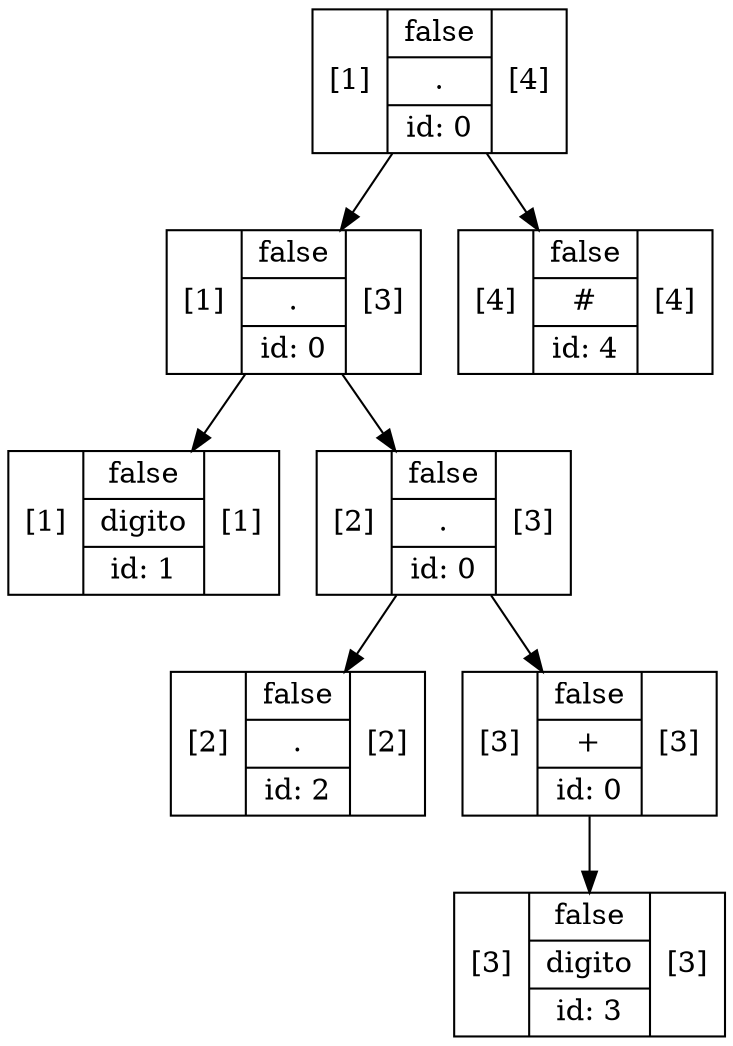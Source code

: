 digraph structs {
    node [shape=record];-108[label="[1]|{false|{.}|id: 0}|[4]"];
-107[label="[1]|{false|{.}|id: 0}|[3]"];
1[label="[1]|{false|{digito}|id: 1}|[1]"];
-107[label="[1]|{false|{.}|id: 0}|[3]"];
-106[label="[2]|{false|{.}|id: 0}|[3]"];
2[label="[2]|{false|{.}|id: 2}|[2]"];
-106[label="[2]|{false|{.}|id: 0}|[3]"];
-105[label="[3]|{false|{+}|id: 0}|[3]"];
3[label="[3]|{false|{digito}|id: 3}|[3]"];
-108[label="[1]|{false|{.}|id: 0}|[4]"];
4[label="[4]|{false|{#}|id: 4}|[4]"];
-108 -> -107;
-107 -> 1;
-107 -> -106;
-106 -> 2;
-106 -> -105;
-105 -> 3;
-108 -> 4;

}